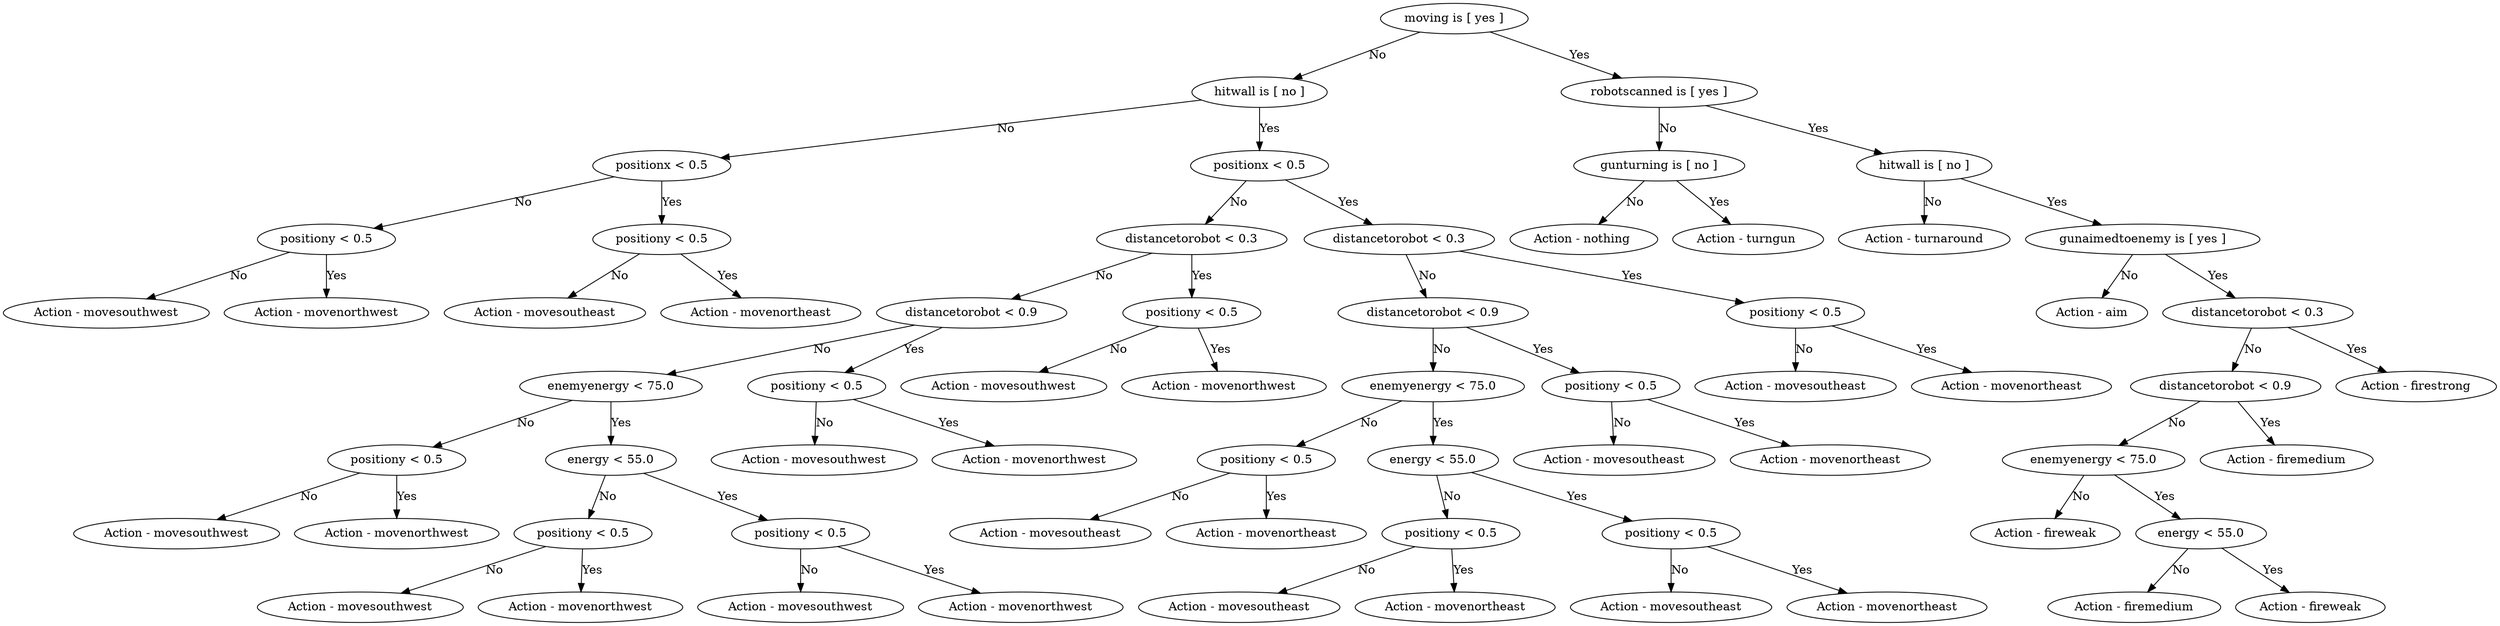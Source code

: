 digraph decision_tree {
"be.ac.ulg.montefiore.run.jadti.ScoreTestNode@753f7224" [label="moving is [ yes ]"];
"be.ac.ulg.montefiore.run.jadti.ScoreTestNode@753f7224" -> "be.ac.ulg.montefiore.run.jadti.ScoreTestNode@185ed59f" [label = "No"];
"be.ac.ulg.montefiore.run.jadti.ScoreTestNode@753f7224" -> "be.ac.ulg.montefiore.run.jadti.ScoreTestNode@7a1ac638" [label = "Yes"];
"be.ac.ulg.montefiore.run.jadti.ScoreTestNode@185ed59f" [label="hitwall is [ no ]"];
"be.ac.ulg.montefiore.run.jadti.ScoreTestNode@185ed59f" -> "be.ac.ulg.montefiore.run.jadti.ScoreTestNode@73cbc528" [label = "No"];
"be.ac.ulg.montefiore.run.jadti.ScoreTestNode@185ed59f" -> "be.ac.ulg.montefiore.run.jadti.ScoreTestNode@46fd007c" [label = "Yes"];
"be.ac.ulg.montefiore.run.jadti.ScoreTestNode@7a1ac638" [label="robotscanned is [ yes ]"];
"be.ac.ulg.montefiore.run.jadti.ScoreTestNode@7a1ac638" -> "be.ac.ulg.montefiore.run.jadti.ScoreTestNode@c2af14d" [label = "No"];
"be.ac.ulg.montefiore.run.jadti.ScoreTestNode@7a1ac638" -> "be.ac.ulg.montefiore.run.jadti.ScoreTestNode@5747fc78" [label = "Yes"];
"be.ac.ulg.montefiore.run.jadti.ScoreTestNode@73cbc528" [label="positionx < 0.5"];
"be.ac.ulg.montefiore.run.jadti.ScoreTestNode@73cbc528" -> "be.ac.ulg.montefiore.run.jadti.ScoreTestNode@3710570c" [label = "No"];
"be.ac.ulg.montefiore.run.jadti.ScoreTestNode@73cbc528" -> "be.ac.ulg.montefiore.run.jadti.ScoreTestNode@11c2f112" [label = "Yes"];
"be.ac.ulg.montefiore.run.jadti.ScoreTestNode@46fd007c" [label="positionx < 0.5"];
"be.ac.ulg.montefiore.run.jadti.ScoreTestNode@46fd007c" -> "be.ac.ulg.montefiore.run.jadti.ScoreTestNode@1560ddda" [label = "No"];
"be.ac.ulg.montefiore.run.jadti.ScoreTestNode@46fd007c" -> "be.ac.ulg.montefiore.run.jadti.ScoreTestNode@a851e2d" [label = "Yes"];
"be.ac.ulg.montefiore.run.jadti.ScoreTestNode@c2af14d" [label="gunturning is [ no ]"];
"be.ac.ulg.montefiore.run.jadti.ScoreTestNode@c2af14d" -> "be.ac.ulg.montefiore.run.jadti.LeafNode@298021c0" [label = "No"];
"be.ac.ulg.montefiore.run.jadti.ScoreTestNode@c2af14d" -> "be.ac.ulg.montefiore.run.jadti.LeafNode@1b27d989" [label = "Yes"];
"be.ac.ulg.montefiore.run.jadti.ScoreTestNode@5747fc78" [label="hitwall is [ no ]"];
"be.ac.ulg.montefiore.run.jadti.ScoreTestNode@5747fc78" -> "be.ac.ulg.montefiore.run.jadti.LeafNode@553abf4c" [label = "No"];
"be.ac.ulg.montefiore.run.jadti.ScoreTestNode@5747fc78" -> "be.ac.ulg.montefiore.run.jadti.ScoreTestNode@3e5424b" [label = "Yes"];
"be.ac.ulg.montefiore.run.jadti.ScoreTestNode@3710570c" [label="positiony < 0.5"];
"be.ac.ulg.montefiore.run.jadti.ScoreTestNode@3710570c" -> "be.ac.ulg.montefiore.run.jadti.LeafNode@40634bec" [label = "No"];
"be.ac.ulg.montefiore.run.jadti.ScoreTestNode@3710570c" -> "be.ac.ulg.montefiore.run.jadti.LeafNode@370d93fa" [label = "Yes"];
"be.ac.ulg.montefiore.run.jadti.ScoreTestNode@11c2f112" [label="positiony < 0.5"];
"be.ac.ulg.montefiore.run.jadti.ScoreTestNode@11c2f112" -> "be.ac.ulg.montefiore.run.jadti.LeafNode@5c6e1e52" [label = "No"];
"be.ac.ulg.montefiore.run.jadti.ScoreTestNode@11c2f112" -> "be.ac.ulg.montefiore.run.jadti.LeafNode@4188c8e6" [label = "Yes"];
"be.ac.ulg.montefiore.run.jadti.ScoreTestNode@1560ddda" [label="distancetorobot < 0.3"];
"be.ac.ulg.montefiore.run.jadti.ScoreTestNode@1560ddda" -> "be.ac.ulg.montefiore.run.jadti.ScoreTestNode@7b3d95a6" [label = "No"];
"be.ac.ulg.montefiore.run.jadti.ScoreTestNode@1560ddda" -> "be.ac.ulg.montefiore.run.jadti.ScoreTestNode@82c0480" [label = "Yes"];
"be.ac.ulg.montefiore.run.jadti.ScoreTestNode@a851e2d" [label="distancetorobot < 0.3"];
"be.ac.ulg.montefiore.run.jadti.ScoreTestNode@a851e2d" -> "be.ac.ulg.montefiore.run.jadti.ScoreTestNode@1db73b1" [label = "No"];
"be.ac.ulg.montefiore.run.jadti.ScoreTestNode@a851e2d" -> "be.ac.ulg.montefiore.run.jadti.ScoreTestNode@6e886a6a" [label = "Yes"];
"be.ac.ulg.montefiore.run.jadti.LeafNode@298021c0" [label="Action - nothing "];
"be.ac.ulg.montefiore.run.jadti.LeafNode@1b27d989" [label="Action - turngun "];
"be.ac.ulg.montefiore.run.jadti.LeafNode@553abf4c" [label="Action - turnaround"];
"be.ac.ulg.montefiore.run.jadti.ScoreTestNode@3e5424b" [label="gunaimedtoenemy is [ yes ]"];
"be.ac.ulg.montefiore.run.jadti.ScoreTestNode@3e5424b" -> "be.ac.ulg.montefiore.run.jadti.LeafNode@3e028dd7" [label = "No"];
"be.ac.ulg.montefiore.run.jadti.ScoreTestNode@3e5424b" -> "be.ac.ulg.montefiore.run.jadti.ScoreTestNode@19ae3e0f" [label = "Yes"];
"be.ac.ulg.montefiore.run.jadti.LeafNode@40634bec" [label="Action - movesouthwest"];
"be.ac.ulg.montefiore.run.jadti.LeafNode@370d93fa" [label="Action - movenorthwest"];
"be.ac.ulg.montefiore.run.jadti.LeafNode@5c6e1e52" [label="Action - movesoutheast"];
"be.ac.ulg.montefiore.run.jadti.LeafNode@4188c8e6" [label="Action - movenortheast"];
"be.ac.ulg.montefiore.run.jadti.ScoreTestNode@7b3d95a6" [label="distancetorobot < 0.9"];
"be.ac.ulg.montefiore.run.jadti.ScoreTestNode@7b3d95a6" -> "be.ac.ulg.montefiore.run.jadti.ScoreTestNode@7e6c57f4" [label = "No"];
"be.ac.ulg.montefiore.run.jadti.ScoreTestNode@7b3d95a6" -> "be.ac.ulg.montefiore.run.jadti.ScoreTestNode@7b029503" [label = "Yes"];
"be.ac.ulg.montefiore.run.jadti.ScoreTestNode@82c0480" [label="positiony < 0.5"];
"be.ac.ulg.montefiore.run.jadti.ScoreTestNode@82c0480" -> "be.ac.ulg.montefiore.run.jadti.LeafNode@6685370c" [label = "No"];
"be.ac.ulg.montefiore.run.jadti.ScoreTestNode@82c0480" -> "be.ac.ulg.montefiore.run.jadti.LeafNode@33e12969" [label = "Yes"];
"be.ac.ulg.montefiore.run.jadti.ScoreTestNode@1db73b1" [label="distancetorobot < 0.9"];
"be.ac.ulg.montefiore.run.jadti.ScoreTestNode@1db73b1" -> "be.ac.ulg.montefiore.run.jadti.ScoreTestNode@365c71b" [label = "No"];
"be.ac.ulg.montefiore.run.jadti.ScoreTestNode@1db73b1" -> "be.ac.ulg.montefiore.run.jadti.ScoreTestNode@ef2bf5b" [label = "Yes"];
"be.ac.ulg.montefiore.run.jadti.ScoreTestNode@6e886a6a" [label="positiony < 0.5"];
"be.ac.ulg.montefiore.run.jadti.ScoreTestNode@6e886a6a" -> "be.ac.ulg.montefiore.run.jadti.LeafNode@62f0f707" [label = "No"];
"be.ac.ulg.montefiore.run.jadti.ScoreTestNode@6e886a6a" -> "be.ac.ulg.montefiore.run.jadti.LeafNode@39ea1f50" [label = "Yes"];
"be.ac.ulg.montefiore.run.jadti.LeafNode@3e028dd7" [label="Action - aim"];
"be.ac.ulg.montefiore.run.jadti.ScoreTestNode@19ae3e0f" [label="distancetorobot < 0.3"];
"be.ac.ulg.montefiore.run.jadti.ScoreTestNode@19ae3e0f" -> "be.ac.ulg.montefiore.run.jadti.ScoreTestNode@39addae4" [label = "No"];
"be.ac.ulg.montefiore.run.jadti.ScoreTestNode@19ae3e0f" -> "be.ac.ulg.montefiore.run.jadti.LeafNode@44fdcc51" [label = "Yes"];
"be.ac.ulg.montefiore.run.jadti.ScoreTestNode@7e6c57f4" [label="enemyenergy < 75.0"];
"be.ac.ulg.montefiore.run.jadti.ScoreTestNode@7e6c57f4" -> "be.ac.ulg.montefiore.run.jadti.ScoreTestNode@7270fd39" [label = "No"];
"be.ac.ulg.montefiore.run.jadti.ScoreTestNode@7e6c57f4" -> "be.ac.ulg.montefiore.run.jadti.ScoreTestNode@5800e3e1" [label = "Yes"];
"be.ac.ulg.montefiore.run.jadti.ScoreTestNode@7b029503" [label="positiony < 0.5"];
"be.ac.ulg.montefiore.run.jadti.ScoreTestNode@7b029503" -> "be.ac.ulg.montefiore.run.jadti.LeafNode@2270f5ea" [label = "No"];
"be.ac.ulg.montefiore.run.jadti.ScoreTestNode@7b029503" -> "be.ac.ulg.montefiore.run.jadti.LeafNode@2620e750" [label = "Yes"];
"be.ac.ulg.montefiore.run.jadti.LeafNode@6685370c" [label="Action - movesouthwest"];
"be.ac.ulg.montefiore.run.jadti.LeafNode@33e12969" [label="Action - movenorthwest"];
"be.ac.ulg.montefiore.run.jadti.ScoreTestNode@365c71b" [label="enemyenergy < 75.0"];
"be.ac.ulg.montefiore.run.jadti.ScoreTestNode@365c71b" -> "be.ac.ulg.montefiore.run.jadti.ScoreTestNode@3a3248be" [label = "No"];
"be.ac.ulg.montefiore.run.jadti.ScoreTestNode@365c71b" -> "be.ac.ulg.montefiore.run.jadti.ScoreTestNode@3b45cfcb" [label = "Yes"];
"be.ac.ulg.montefiore.run.jadti.ScoreTestNode@ef2bf5b" [label="positiony < 0.5"];
"be.ac.ulg.montefiore.run.jadti.ScoreTestNode@ef2bf5b" -> "be.ac.ulg.montefiore.run.jadti.LeafNode@644d36d3" [label = "No"];
"be.ac.ulg.montefiore.run.jadti.ScoreTestNode@ef2bf5b" -> "be.ac.ulg.montefiore.run.jadti.LeafNode@94a8a17" [label = "Yes"];
"be.ac.ulg.montefiore.run.jadti.LeafNode@62f0f707" [label="Action - movesoutheast"];
"be.ac.ulg.montefiore.run.jadti.LeafNode@39ea1f50" [label="Action - movenortheast"];
"be.ac.ulg.montefiore.run.jadti.ScoreTestNode@39addae4" [label="distancetorobot < 0.9"];
"be.ac.ulg.montefiore.run.jadti.ScoreTestNode@39addae4" -> "be.ac.ulg.montefiore.run.jadti.ScoreTestNode@7caff0c4" [label = "No"];
"be.ac.ulg.montefiore.run.jadti.ScoreTestNode@39addae4" -> "be.ac.ulg.montefiore.run.jadti.LeafNode@2e813d0" [label = "Yes"];
"be.ac.ulg.montefiore.run.jadti.LeafNode@44fdcc51" [label="Action - firestrong"];
"be.ac.ulg.montefiore.run.jadti.ScoreTestNode@7270fd39" [label="positiony < 0.5"];
"be.ac.ulg.montefiore.run.jadti.ScoreTestNode@7270fd39" -> "be.ac.ulg.montefiore.run.jadti.LeafNode@526cbe2d" [label = "No"];
"be.ac.ulg.montefiore.run.jadti.ScoreTestNode@7270fd39" -> "be.ac.ulg.montefiore.run.jadti.LeafNode@6139a6a1" [label = "Yes"];
"be.ac.ulg.montefiore.run.jadti.ScoreTestNode@5800e3e1" [label="energy < 55.0"];
"be.ac.ulg.montefiore.run.jadti.ScoreTestNode@5800e3e1" -> "be.ac.ulg.montefiore.run.jadti.ScoreTestNode@feac5e5" [label = "No"];
"be.ac.ulg.montefiore.run.jadti.ScoreTestNode@5800e3e1" -> "be.ac.ulg.montefiore.run.jadti.ScoreTestNode@7e66458c" [label = "Yes"];
"be.ac.ulg.montefiore.run.jadti.LeafNode@2270f5ea" [label="Action - movesouthwest"];
"be.ac.ulg.montefiore.run.jadti.LeafNode@2620e750" [label="Action - movenorthwest"];
"be.ac.ulg.montefiore.run.jadti.ScoreTestNode@3a3248be" [label="positiony < 0.5"];
"be.ac.ulg.montefiore.run.jadti.ScoreTestNode@3a3248be" -> "be.ac.ulg.montefiore.run.jadti.LeafNode@6c602b28" [label = "No"];
"be.ac.ulg.montefiore.run.jadti.ScoreTestNode@3a3248be" -> "be.ac.ulg.montefiore.run.jadti.LeafNode@1db186ae" [label = "Yes"];
"be.ac.ulg.montefiore.run.jadti.ScoreTestNode@3b45cfcb" [label="energy < 55.0"];
"be.ac.ulg.montefiore.run.jadti.ScoreTestNode@3b45cfcb" -> "be.ac.ulg.montefiore.run.jadti.ScoreTestNode@720118bc" [label = "No"];
"be.ac.ulg.montefiore.run.jadti.ScoreTestNode@3b45cfcb" -> "be.ac.ulg.montefiore.run.jadti.ScoreTestNode@25ff191d" [label = "Yes"];
"be.ac.ulg.montefiore.run.jadti.LeafNode@644d36d3" [label="Action - movesoutheast"];
"be.ac.ulg.montefiore.run.jadti.LeafNode@94a8a17" [label="Action - movenortheast"];
"be.ac.ulg.montefiore.run.jadti.ScoreTestNode@7caff0c4" [label="enemyenergy < 75.0"];
"be.ac.ulg.montefiore.run.jadti.ScoreTestNode@7caff0c4" -> "be.ac.ulg.montefiore.run.jadti.LeafNode@ec9d268" [label = "No"];
"be.ac.ulg.montefiore.run.jadti.ScoreTestNode@7caff0c4" -> "be.ac.ulg.montefiore.run.jadti.ScoreTestNode@6414b16d" [label = "Yes"];
"be.ac.ulg.montefiore.run.jadti.LeafNode@2e813d0" [label="Action - firemedium"];
"be.ac.ulg.montefiore.run.jadti.LeafNode@526cbe2d" [label="Action - movesouthwest"];
"be.ac.ulg.montefiore.run.jadti.LeafNode@6139a6a1" [label="Action - movenorthwest"];
"be.ac.ulg.montefiore.run.jadti.ScoreTestNode@feac5e5" [label="positiony < 0.5"];
"be.ac.ulg.montefiore.run.jadti.ScoreTestNode@feac5e5" -> "be.ac.ulg.montefiore.run.jadti.LeafNode@a8c9e70" [label = "No"];
"be.ac.ulg.montefiore.run.jadti.ScoreTestNode@feac5e5" -> "be.ac.ulg.montefiore.run.jadti.LeafNode@15f5d079" [label = "Yes"];
"be.ac.ulg.montefiore.run.jadti.ScoreTestNode@7e66458c" [label="positiony < 0.5"];
"be.ac.ulg.montefiore.run.jadti.ScoreTestNode@7e66458c" -> "be.ac.ulg.montefiore.run.jadti.LeafNode@3d49c332" [label = "No"];
"be.ac.ulg.montefiore.run.jadti.ScoreTestNode@7e66458c" -> "be.ac.ulg.montefiore.run.jadti.LeafNode@35ae270d" [label = "Yes"];
"be.ac.ulg.montefiore.run.jadti.LeafNode@6c602b28" [label="Action - movesoutheast"];
"be.ac.ulg.montefiore.run.jadti.LeafNode@1db186ae" [label="Action - movenortheast"];
"be.ac.ulg.montefiore.run.jadti.ScoreTestNode@720118bc" [label="positiony < 0.5"];
"be.ac.ulg.montefiore.run.jadti.ScoreTestNode@720118bc" -> "be.ac.ulg.montefiore.run.jadti.LeafNode@3c85e203" [label = "No"];
"be.ac.ulg.montefiore.run.jadti.ScoreTestNode@720118bc" -> "be.ac.ulg.montefiore.run.jadti.LeafNode@79b951ff" [label = "Yes"];
"be.ac.ulg.montefiore.run.jadti.ScoreTestNode@25ff191d" [label="positiony < 0.5"];
"be.ac.ulg.montefiore.run.jadti.ScoreTestNode@25ff191d" -> "be.ac.ulg.montefiore.run.jadti.LeafNode@75b67ac7" [label = "No"];
"be.ac.ulg.montefiore.run.jadti.ScoreTestNode@25ff191d" -> "be.ac.ulg.montefiore.run.jadti.LeafNode@1f36db31" [label = "Yes"];
"be.ac.ulg.montefiore.run.jadti.LeafNode@ec9d268" [label="Action - fireweak"];
"be.ac.ulg.montefiore.run.jadti.ScoreTestNode@6414b16d" [label="energy < 55.0"];
"be.ac.ulg.montefiore.run.jadti.ScoreTestNode@6414b16d" -> "be.ac.ulg.montefiore.run.jadti.LeafNode@4a707df9" [label = "No"];
"be.ac.ulg.montefiore.run.jadti.ScoreTestNode@6414b16d" -> "be.ac.ulg.montefiore.run.jadti.LeafNode@1f5e8c9d" [label = "Yes"];
"be.ac.ulg.montefiore.run.jadti.LeafNode@a8c9e70" [label="Action - movesouthwest"];
"be.ac.ulg.montefiore.run.jadti.LeafNode@15f5d079" [label="Action - movenorthwest"];
"be.ac.ulg.montefiore.run.jadti.LeafNode@3d49c332" [label="Action - movesouthwest"];
"be.ac.ulg.montefiore.run.jadti.LeafNode@35ae270d" [label="Action - movenorthwest"];
"be.ac.ulg.montefiore.run.jadti.LeafNode@3c85e203" [label="Action - movesoutheast"];
"be.ac.ulg.montefiore.run.jadti.LeafNode@79b951ff" [label="Action - movenortheast"];
"be.ac.ulg.montefiore.run.jadti.LeafNode@75b67ac7" [label="Action - movesoutheast"];
"be.ac.ulg.montefiore.run.jadti.LeafNode@1f36db31" [label="Action - movenortheast"];
"be.ac.ulg.montefiore.run.jadti.LeafNode@4a707df9" [label="Action - firemedium"];
"be.ac.ulg.montefiore.run.jadti.LeafNode@1f5e8c9d" [label="Action - fireweak"];
}